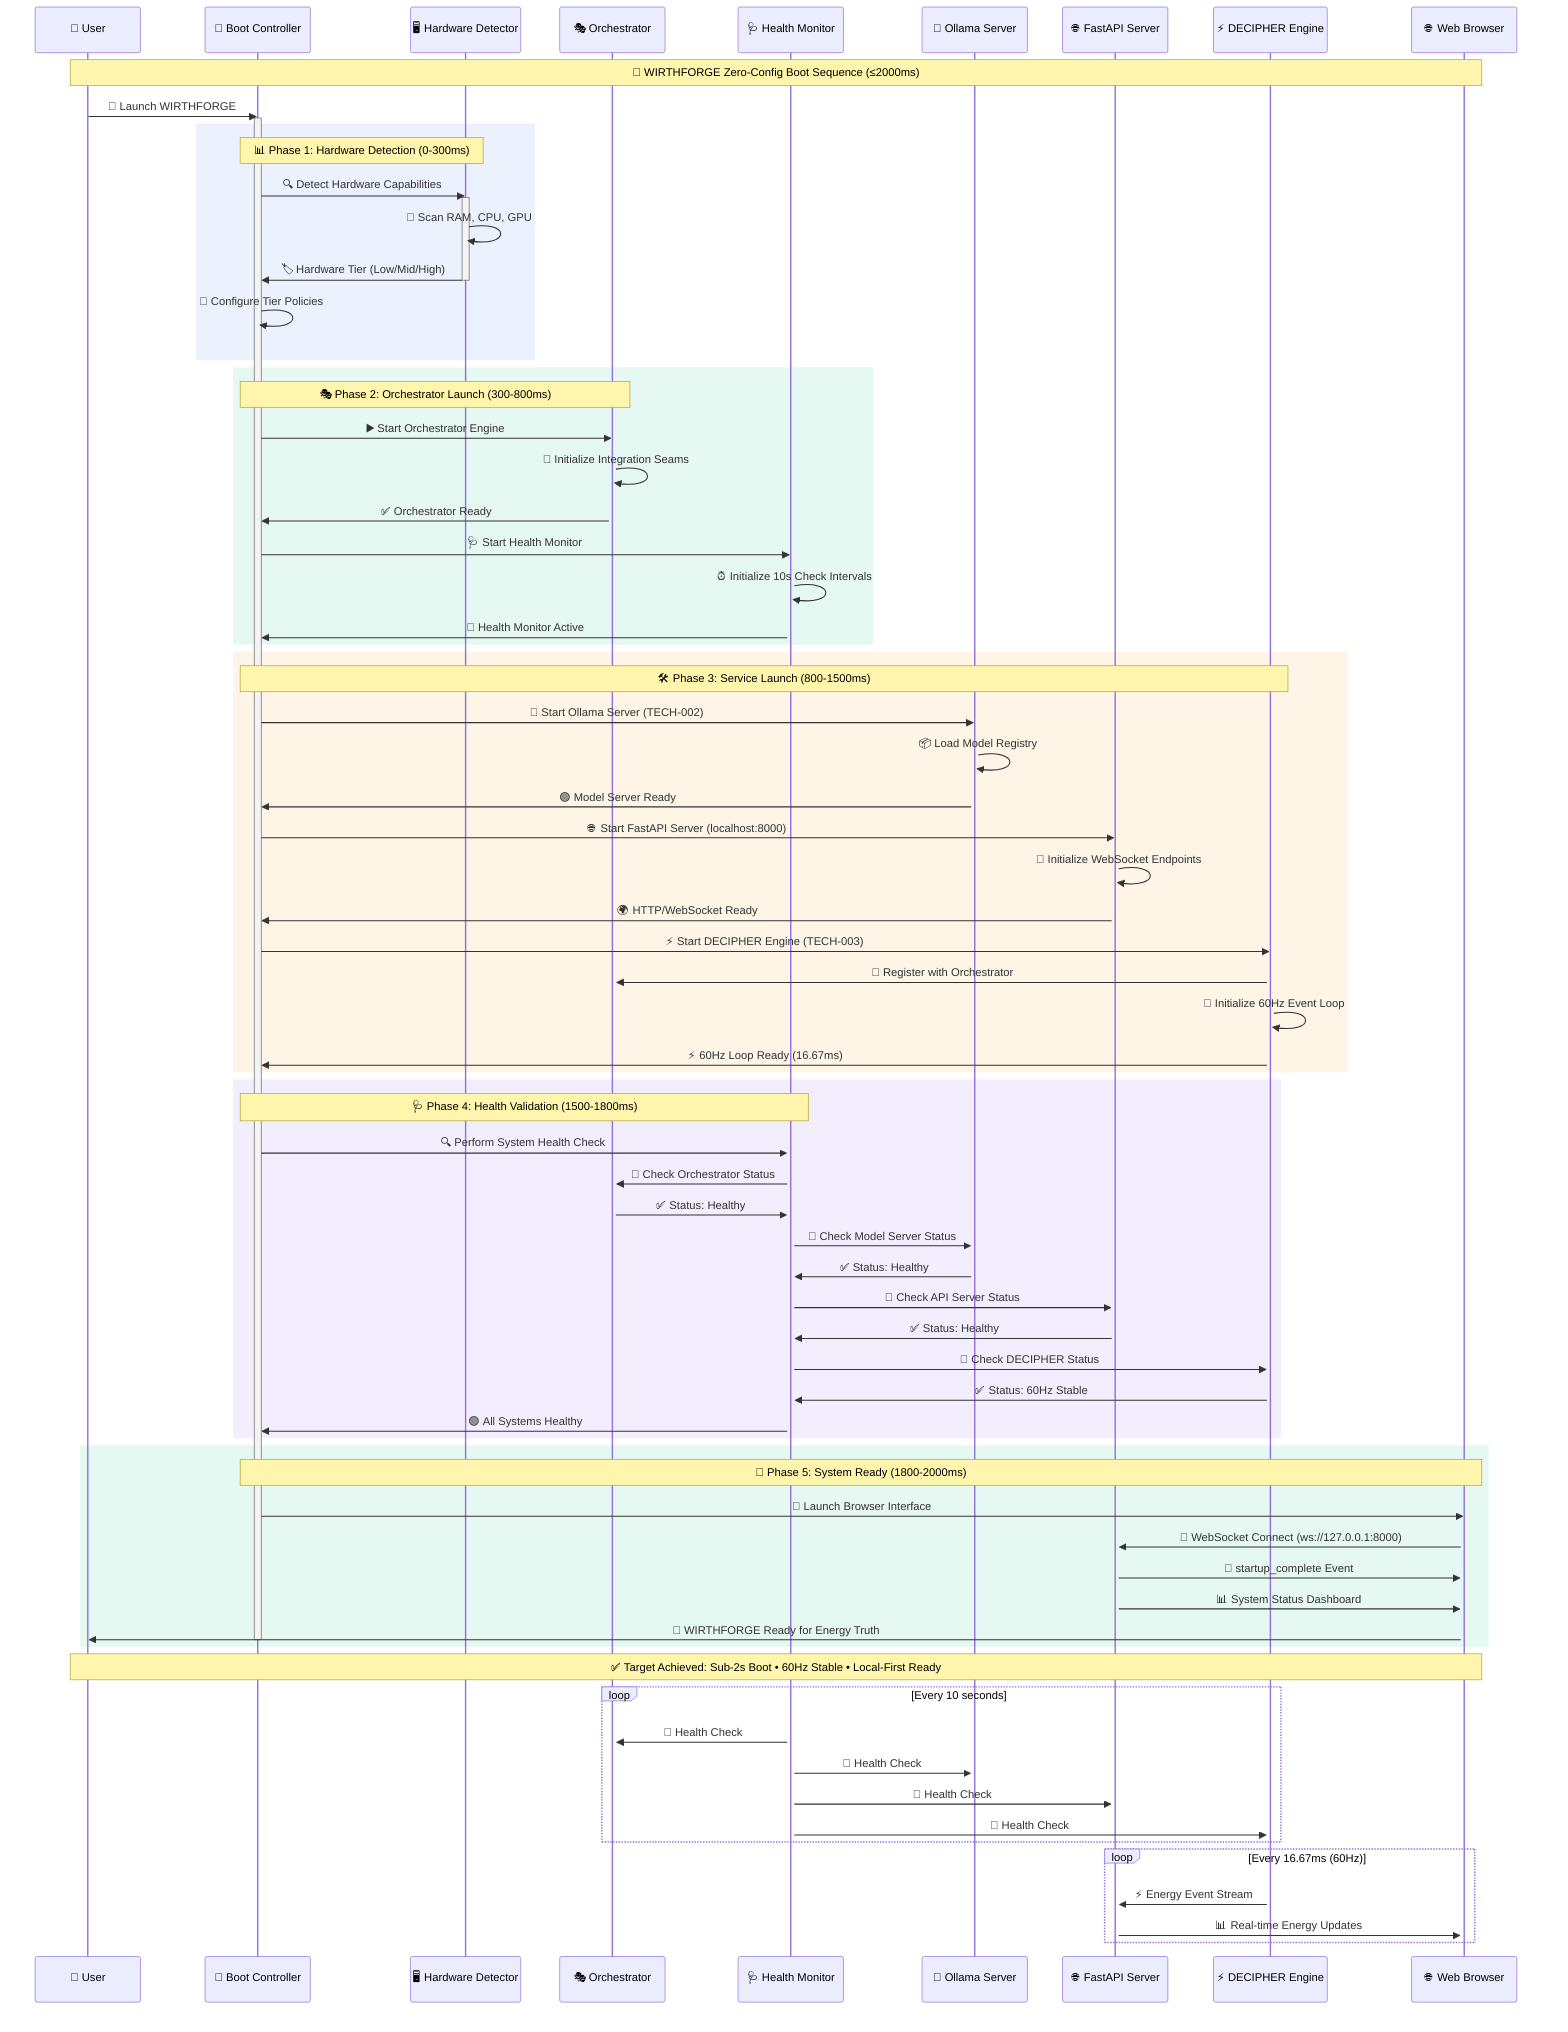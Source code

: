 sequenceDiagram
    participant User as 👤 User
    participant Boot as 🚀 Boot Controller
    participant HW as 🖥️ Hardware Detector
    participant Orch as 🎭 Orchestrator
    participant Health as 🩺 Health Monitor
    participant Ollama as 🤖 Ollama Server
    participant API as 🌐 FastAPI Server
    participant Dec as ⚡ DECIPHER Engine
    participant UI as 🌐 Web Browser

    Note over User,UI: 🚀 WIRTHFORGE Zero-Config Boot Sequence (≤2000ms)

    User->>Boot: 🎯 Launch WIRTHFORGE
    activate Boot
    
    rect rgb(59, 130, 246, 0.1)
        Note over Boot,HW: 📊 Phase 1: Hardware Detection (0-300ms)
        Boot->>HW: 🔍 Detect Hardware Capabilities
        activate HW
        HW->>HW: 💾 Scan RAM, CPU, GPU
        HW->>Boot: 🏷️ Hardware Tier (Low/Mid/High)
        deactivate HW
        Boot->>Boot: 📝 Configure Tier Policies
    end
    
    rect rgb(16, 185, 129, 0.1)
        Note over Boot,Orch: 🎭 Phase 2: Orchestrator Launch (300-800ms)
        Boot->>Orch: ▶️ Start Orchestrator Engine
        activate Orch
        Orch->>Orch: 🔧 Initialize Integration Seams
        Orch->>Boot: ✅ Orchestrator Ready
        
        Boot->>Health: 🩺 Start Health Monitor
        activate Health
        Health->>Health: ⏰ Initialize 10s Check Intervals
        Health->>Boot: 💚 Health Monitor Active
    end
    
    rect rgb(245, 158, 11, 0.1)
        Note over Boot,Dec: 🛠️ Phase 3: Service Launch (800-1500ms)
        Boot->>Ollama: 🤖 Start Ollama Server (TECH-002)
        activate Ollama
        Ollama->>Ollama: 📦 Load Model Registry
        Ollama->>Boot: 🟢 Model Server Ready
        
        Boot->>API: 🌐 Start FastAPI Server (localhost:8000)
        activate API
        API->>API: 🔌 Initialize WebSocket Endpoints
        API->>Boot: 🌍 HTTP/WebSocket Ready
        
        Boot->>Dec: ⚡ Start DECIPHER Engine (TECH-003)
        activate Dec
        Dec->>Orch: 🔗 Register with Orchestrator
        Dec->>Dec: 🔄 Initialize 60Hz Event Loop
        Dec->>Boot: ⚡ 60Hz Loop Ready (16.67ms)
    end
    
    rect rgb(139, 92, 246, 0.1)
        Note over Boot,Health: 🩺 Phase 4: Health Validation (1500-1800ms)
        Boot->>Health: 🔍 Perform System Health Check
        Health->>Orch: 💓 Check Orchestrator Status
        Orch->>Health: ✅ Status: Healthy
        Health->>Ollama: 💓 Check Model Server Status
        Ollama->>Health: ✅ Status: Healthy  
        Health->>API: 💓 Check API Server Status
        API->>Health: ✅ Status: Healthy
        Health->>Dec: 💓 Check DECIPHER Status
        Dec->>Health: ✅ Status: 60Hz Stable
        Health->>Boot: 🟢 All Systems Healthy
    end
    
    rect rgb(16, 185, 129, 0.1)
        Note over Boot,UI: 🎉 Phase 5: System Ready (1800-2000ms)
        Boot->>UI: 🚀 Launch Browser Interface
        activate UI
        UI->>API: 🔌 WebSocket Connect (ws://127.0.0.1:8000)
        API->>UI: 🎊 startup_complete Event
        API->>UI: 📊 System Status Dashboard
        UI->>User: 🎯 WIRTHFORGE Ready for Energy Truth
        deactivate Boot
    end
    
    Note over User,UI: ✅ Target Achieved: Sub-2s Boot • 60Hz Stable • Local-First Ready
    
    %% Ongoing operations
    loop Every 10 seconds
        Health->>Orch: 💓 Health Check
        Health->>Ollama: 💓 Health Check  
        Health->>API: 💓 Health Check
        Health->>Dec: 💓 Health Check
    end
    
    loop Every 16.67ms (60Hz)
        Dec->>API: ⚡ Energy Event Stream
        API->>UI: 📊 Real-time Energy Updates
    end